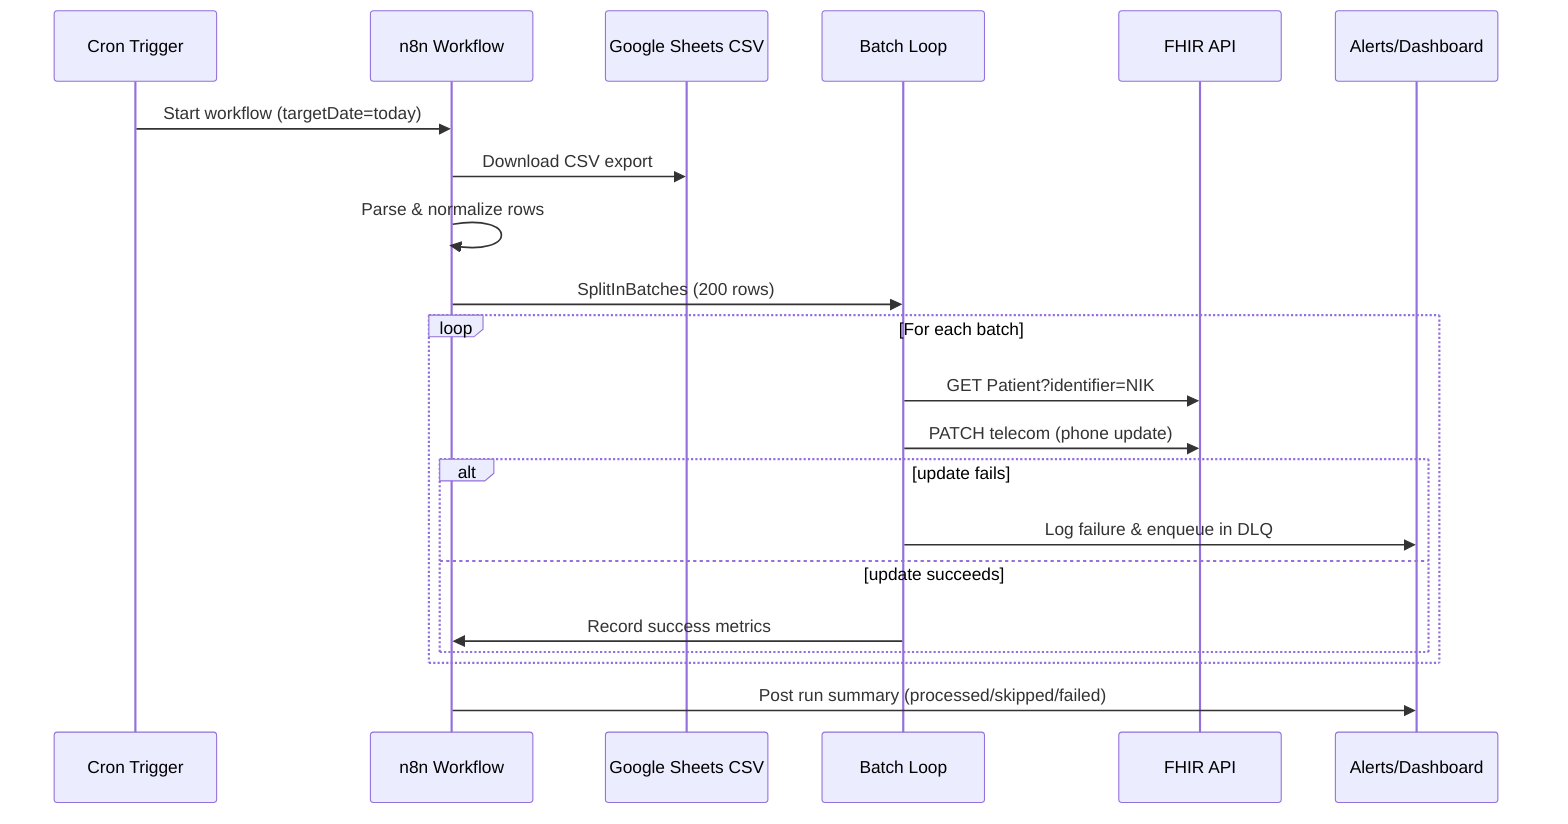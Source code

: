 sequenceDiagram
    participant Cron as Cron Trigger
    participant n8n as n8n Workflow
    participant Sheets as Google Sheets CSV
    participant Queue as Batch Loop
    participant FHIR as FHIR API
    participant Alert as Alerts/Dashboard

    Cron->>n8n: Start workflow (targetDate=today)
    n8n->>Sheets: Download CSV export
    n8n->>n8n: Parse & normalize rows
    n8n->>Queue: SplitInBatches (200 rows)
    loop For each batch
        Queue->>FHIR: GET Patient?identifier=NIK
        Queue->>FHIR: PATCH telecom (phone update)
        alt update fails
            Queue->>Alert: Log failure & enqueue in DLQ
        else update succeeds
            Queue->>n8n: Record success metrics
        end
    end
    n8n->>Alert: Post run summary (processed/skipped/failed)
